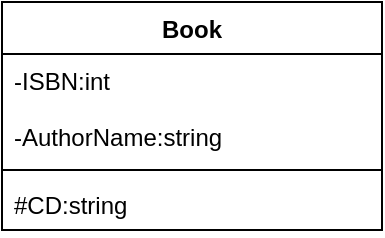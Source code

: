 <mxfile version="13.8.0" type="github">
  <diagram id="C5RBs43oDa-KdzZeNtuy" name="Page-1">
    <mxGraphModel dx="716" dy="406" grid="1" gridSize="10" guides="1" tooltips="1" connect="1" arrows="1" fold="1" page="1" pageScale="1" pageWidth="827" pageHeight="1169" math="0" shadow="0">
      <root>
        <mxCell id="WIyWlLk6GJQsqaUBKTNV-0" />
        <mxCell id="WIyWlLk6GJQsqaUBKTNV-1" parent="WIyWlLk6GJQsqaUBKTNV-0" />
        <mxCell id="KYjU2Ylthv8EpUDaPzJM-0" value="Book&#xa;" style="swimlane;fontStyle=1;align=center;verticalAlign=top;childLayout=stackLayout;horizontal=1;startSize=26;horizontalStack=0;resizeParent=1;resizeParentMax=0;resizeLast=0;collapsible=1;marginBottom=0;" vertex="1" parent="WIyWlLk6GJQsqaUBKTNV-1">
          <mxGeometry x="320" y="120" width="190" height="114" as="geometry" />
        </mxCell>
        <mxCell id="KYjU2Ylthv8EpUDaPzJM-1" value="-ISBN:int&#xa;&#xa;-AuthorName:string" style="text;strokeColor=none;fillColor=none;align=left;verticalAlign=top;spacingLeft=4;spacingRight=4;overflow=hidden;rotatable=0;points=[[0,0.5],[1,0.5]];portConstraint=eastwest;" vertex="1" parent="KYjU2Ylthv8EpUDaPzJM-0">
          <mxGeometry y="26" width="190" height="54" as="geometry" />
        </mxCell>
        <mxCell id="KYjU2Ylthv8EpUDaPzJM-2" value="" style="line;strokeWidth=1;fillColor=none;align=left;verticalAlign=middle;spacingTop=-1;spacingLeft=3;spacingRight=3;rotatable=0;labelPosition=right;points=[];portConstraint=eastwest;" vertex="1" parent="KYjU2Ylthv8EpUDaPzJM-0">
          <mxGeometry y="80" width="190" height="8" as="geometry" />
        </mxCell>
        <mxCell id="KYjU2Ylthv8EpUDaPzJM-3" value="#CD:string&#xa;" style="text;strokeColor=none;fillColor=none;align=left;verticalAlign=top;spacingLeft=4;spacingRight=4;overflow=hidden;rotatable=0;points=[[0,0.5],[1,0.5]];portConstraint=eastwest;" vertex="1" parent="KYjU2Ylthv8EpUDaPzJM-0">
          <mxGeometry y="88" width="190" height="26" as="geometry" />
        </mxCell>
      </root>
    </mxGraphModel>
  </diagram>
</mxfile>
